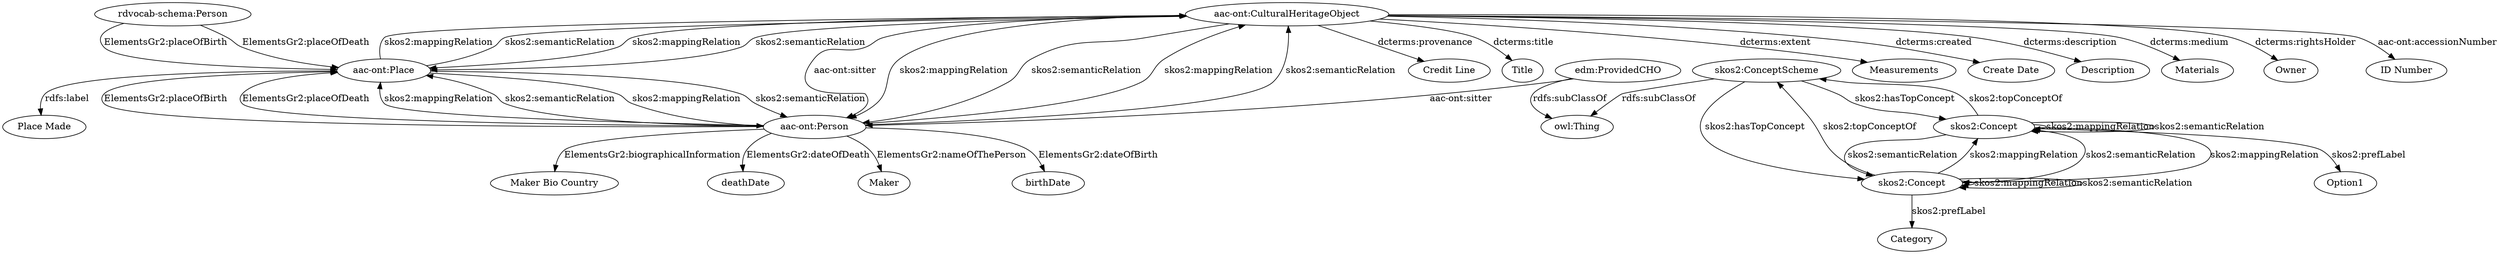 digraph {
  Owner [type=attribute_name,label=Owner]
  "aac-ont:CulturalHeritageObject1" [type=class_uri,label="aac-ont:CulturalHeritageObject"]
  "ID Number" [type=attribute_name,label="ID Number"]
  "Place Made" [type=attribute_name,label="Place Made"]
  "aac-ont:Place1" [type=class_uri,label="aac-ont:Place"]
  "Credit Line" [type=attribute_name,label="Credit Line"]
  Maker [type=attribute_name,label=Maker]
  "aac-ont:Person1" [type=class_uri,label="aac-ont:Person"]
  Title [type=attribute_name,label=Title]
  Measurements [type=attribute_name,label=Measurements]
  "Create Date" [type=attribute_name,label="Create Date"]
  Description [type=attribute_name,label=Description]
  birthDate [type=attribute_name,label=birthDate]
  "Maker Bio Country" [type=attribute_name,label="Maker Bio Country"]
  Option1 [type=attribute_name,label=Option1]
  "skos2:Concept1" [type=class_uri,label="skos2:Concept"]
  deathDate [type=attribute_name,label=deathDate]
  Category [type=attribute_name,label=Category]
  "skos2:Concept2" [type=class_uri,label="skos2:Concept"]
  Materials [type=attribute_name,label=Materials]
  "rdvocab-schema:Person" [type=class_uri,label="rdvocab-schema:Person"]
  "edm:ProvidedCHO" [type=class_uri,label="edm:ProvidedCHO"]
  "skos2:ConceptScheme" [type=class_uri,label="skos2:ConceptScheme"]
  "owl:Thing" [type=special,label="owl:Thing"]
  "aac-ont:CulturalHeritageObject1" -> Owner [label="dcterms:rightsHolder",type=st_property_uri]
  "aac-ont:CulturalHeritageObject1" -> "ID Number" [label="aac-ont:accessionNumber",type=st_property_uri]
  "aac-ont:Place1" -> "Place Made" [label="rdfs:label",type=st_property_uri]
  "aac-ont:CulturalHeritageObject1" -> "Credit Line" [label="dcterms:provenance",type=st_property_uri]
  "aac-ont:Person1" -> Maker [label="ElementsGr2:nameOfThePerson",type=st_property_uri]
  "aac-ont:CulturalHeritageObject1" -> Title [label="dcterms:title",type=st_property_uri]
  "aac-ont:CulturalHeritageObject1" -> Measurements [label="dcterms:extent",type=st_property_uri]
  "aac-ont:CulturalHeritageObject1" -> "Create Date" [label="dcterms:created",type=st_property_uri]
  "aac-ont:CulturalHeritageObject1" -> Description [label="dcterms:description",type=st_property_uri]
  "aac-ont:Person1" -> birthDate [label="ElementsGr2:dateOfBirth",type=st_property_uri]
  "aac-ont:Person1" -> "Maker Bio Country" [label="ElementsGr2:biographicalInformation",type=st_property_uri]
  "skos2:Concept1" -> Option1 [label="skos2:prefLabel",type=st_property_uri]
  "aac-ont:Person1" -> deathDate [label="ElementsGr2:dateOfDeath",type=st_property_uri]
  "skos2:Concept2" -> Category [label="skos2:prefLabel",type=st_property_uri]
  "aac-ont:CulturalHeritageObject1" -> Materials [label="dcterms:medium",type=st_property_uri]
  "aac-ont:CulturalHeritageObject1" -> "aac-ont:Person1" [label="aac-ont:sitter",type=direct_property_uri]
  "aac-ont:Person1" -> "aac-ont:Place1" [label="ElementsGr2:placeOfBirth",type=direct_property_uri]
  "aac-ont:Person1" -> "aac-ont:Place1" [label="ElementsGr2:placeOfDeath",type=direct_property_uri]
  "rdvocab-schema:Person" -> "aac-ont:Place1" [label="ElementsGr2:placeOfBirth",type=direct_property_uri]
  "rdvocab-schema:Person" -> "aac-ont:Place1" [label="ElementsGr2:placeOfDeath",type=direct_property_uri]
  "edm:ProvidedCHO" -> "aac-ont:Person1" [label="aac-ont:sitter",type=direct_property_uri]
  "skos2:Concept1" -> "skos2:Concept1" [label="skos2:mappingRelation",type=direct_property_uri]
  "skos2:Concept1" -> "skos2:Concept2" [label="skos2:mappingRelation",type=direct_property_uri]
  "skos2:Concept2" -> "skos2:Concept1" [label="skos2:mappingRelation",type=direct_property_uri]
  "skos2:Concept2" -> "skos2:Concept2" [label="skos2:mappingRelation",type=direct_property_uri]
  "skos2:Concept1" -> "skos2:Concept1" [label="skos2:semanticRelation",type=direct_property_uri]
  "skos2:Concept1" -> "skos2:Concept2" [label="skos2:semanticRelation",type=direct_property_uri]
  "skos2:Concept2" -> "skos2:Concept1" [label="skos2:semanticRelation",type=direct_property_uri]
  "skos2:Concept2" -> "skos2:Concept2" [label="skos2:semanticRelation",type=direct_property_uri]
  "skos2:Concept1" -> "skos2:ConceptScheme" [label="skos2:topConceptOf",type=direct_property_uri]
  "skos2:Concept2" -> "skos2:ConceptScheme" [label="skos2:topConceptOf",type=direct_property_uri]
  "skos2:ConceptScheme" -> "skos2:Concept1" [label="skos2:hasTopConcept",type=direct_property_uri]
  "skos2:ConceptScheme" -> "skos2:Concept2" [label="skos2:hasTopConcept",type=direct_property_uri]
  "aac-ont:CulturalHeritageObject1" -> "aac-ont:Place1" [label="skos2:mappingRelation",type=inherited]
  "aac-ont:CulturalHeritageObject1" -> "aac-ont:Place1" [label="skos2:semanticRelation",type=inherited]
  "aac-ont:CulturalHeritageObject1" -> "aac-ont:Person1" [label="skos2:mappingRelation",type=inherited]
  "aac-ont:CulturalHeritageObject1" -> "aac-ont:Person1" [label="skos2:semanticRelation",type=inherited]
  "aac-ont:Place1" -> "aac-ont:CulturalHeritageObject1" [label="skos2:mappingRelation",type=inherited]
  "aac-ont:Place1" -> "aac-ont:CulturalHeritageObject1" [label="skos2:semanticRelation",type=inherited]
  "aac-ont:Place1" -> "aac-ont:Person1" [label="skos2:mappingRelation",type=inherited]
  "aac-ont:Place1" -> "aac-ont:Person1" [label="skos2:semanticRelation",type=inherited]
  "aac-ont:Person1" -> "aac-ont:CulturalHeritageObject1" [label="skos2:mappingRelation",type=inherited]
  "aac-ont:Person1" -> "aac-ont:CulturalHeritageObject1" [label="skos2:semanticRelation",type=inherited]
  "aac-ont:Person1" -> "aac-ont:Place1" [label="skos2:mappingRelation",type=inherited]
  "aac-ont:Person1" -> "aac-ont:Place1" [label="skos2:semanticRelation",type=inherited]
  "edm:ProvidedCHO" -> "owl:Thing" [label="rdfs:subClassOf",type=inherited]
  "skos2:ConceptScheme" -> "owl:Thing" [label="rdfs:subClassOf",type=inherited]
}
